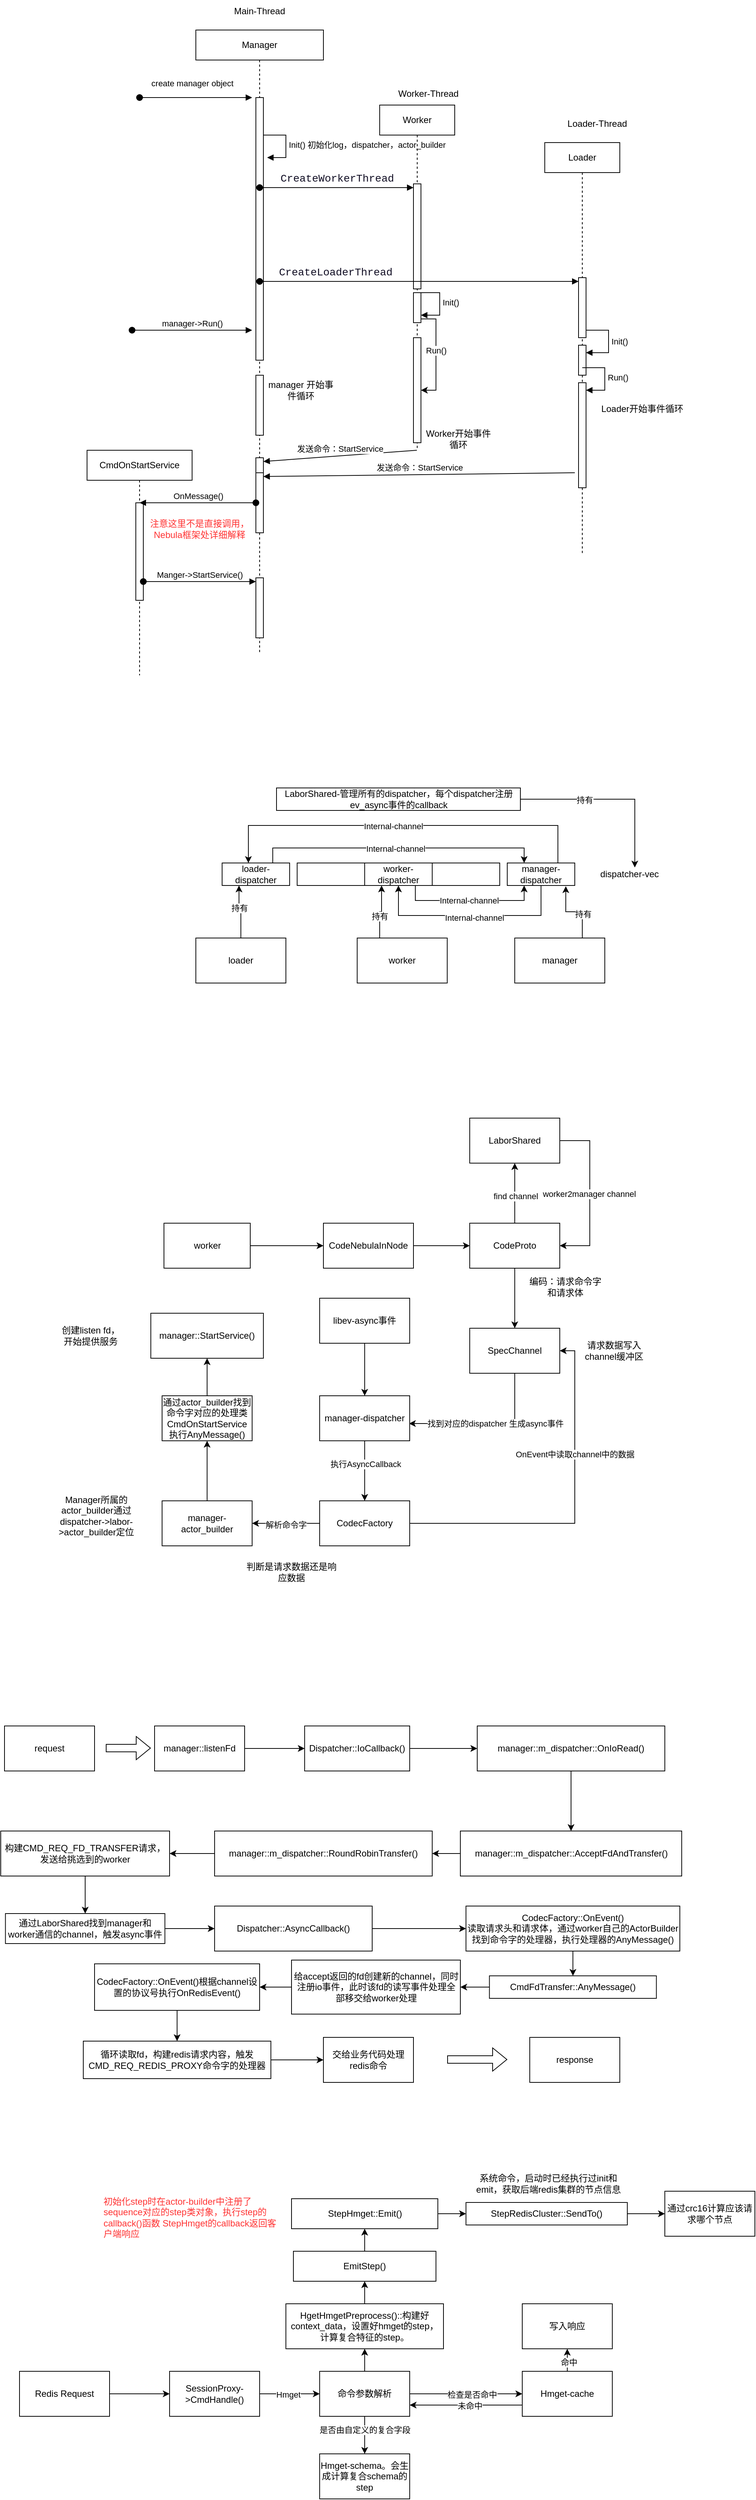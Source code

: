 <mxfile version="22.1.2" type="github">
  <diagram name="第 1 页" id="exQQPddznj57JsKQ9eLf">
    <mxGraphModel dx="2261" dy="841" grid="1" gridSize="10" guides="1" tooltips="1" connect="1" arrows="1" fold="1" page="1" pageScale="1" pageWidth="827" pageHeight="1169" math="0" shadow="0">
      <root>
        <mxCell id="0" />
        <mxCell id="1" parent="0" />
        <mxCell id="TXQwF1Fj1RK-C48ThL0Z-1" value="Manager" style="shape=umlLifeline;perimeter=lifelinePerimeter;whiteSpace=wrap;html=1;container=1;dropTarget=0;collapsible=0;recursiveResize=0;outlineConnect=0;portConstraint=eastwest;newEdgeStyle={&quot;curved&quot;:0,&quot;rounded&quot;:0};" vertex="1" parent="1">
          <mxGeometry x="5" y="300" width="170" height="830" as="geometry" />
        </mxCell>
        <mxCell id="TXQwF1Fj1RK-C48ThL0Z-2" value="" style="html=1;points=[[0,0,0,0,5],[0,1,0,0,-5],[1,0,0,0,5],[1,1,0,0,-5]];perimeter=orthogonalPerimeter;outlineConnect=0;targetShapes=umlLifeline;portConstraint=eastwest;newEdgeStyle={&quot;curved&quot;:0,&quot;rounded&quot;:0};" vertex="1" parent="TXQwF1Fj1RK-C48ThL0Z-1">
          <mxGeometry x="80" y="90" width="10" height="350" as="geometry" />
        </mxCell>
        <mxCell id="TXQwF1Fj1RK-C48ThL0Z-30" value="" style="html=1;points=[[0,0,0,0,5],[0,1,0,0,-5],[1,0,0,0,5],[1,1,0,0,-5]];perimeter=orthogonalPerimeter;outlineConnect=0;targetShapes=umlLifeline;portConstraint=eastwest;newEdgeStyle={&quot;curved&quot;:0,&quot;rounded&quot;:0};" vertex="1" parent="TXQwF1Fj1RK-C48ThL0Z-1">
          <mxGeometry x="80" y="460" width="10" height="80" as="geometry" />
        </mxCell>
        <mxCell id="TXQwF1Fj1RK-C48ThL0Z-32" value="manager 开始事件循环" style="text;html=1;strokeColor=none;fillColor=none;align=center;verticalAlign=middle;whiteSpace=wrap;rounded=0;" vertex="1" parent="TXQwF1Fj1RK-C48ThL0Z-1">
          <mxGeometry x="90" y="460" width="100" height="40" as="geometry" />
        </mxCell>
        <mxCell id="TXQwF1Fj1RK-C48ThL0Z-35" value="Init() 初始化log，dispatcher，actor_builder" style="html=1;align=left;spacingLeft=2;endArrow=block;rounded=0;edgeStyle=orthogonalEdgeStyle;curved=0;rounded=0;" edge="1" parent="TXQwF1Fj1RK-C48ThL0Z-1">
          <mxGeometry x="0.012" relative="1" as="geometry">
            <mxPoint x="90" y="140" as="sourcePoint" />
            <Array as="points">
              <mxPoint x="120" y="140" />
              <mxPoint x="120" y="170" />
            </Array>
            <mxPoint x="95" y="170" as="targetPoint" />
            <mxPoint as="offset" />
          </mxGeometry>
        </mxCell>
        <mxCell id="TXQwF1Fj1RK-C48ThL0Z-44" value="" style="html=1;points=[[0,0,0,0,5],[0,1,0,0,-5],[1,0,0,0,5],[1,1,0,0,-5]];perimeter=orthogonalPerimeter;outlineConnect=0;targetShapes=umlLifeline;portConstraint=eastwest;newEdgeStyle={&quot;curved&quot;:0,&quot;rounded&quot;:0};" vertex="1" parent="TXQwF1Fj1RK-C48ThL0Z-1">
          <mxGeometry x="80" y="570" width="10" height="80" as="geometry" />
        </mxCell>
        <mxCell id="TXQwF1Fj1RK-C48ThL0Z-3" value="Worker" style="shape=umlLifeline;perimeter=lifelinePerimeter;whiteSpace=wrap;html=1;container=1;dropTarget=0;collapsible=0;recursiveResize=0;outlineConnect=0;portConstraint=eastwest;newEdgeStyle={&quot;curved&quot;:0,&quot;rounded&quot;:0};" vertex="1" parent="1">
          <mxGeometry x="250" y="400" width="100" height="460" as="geometry" />
        </mxCell>
        <mxCell id="TXQwF1Fj1RK-C48ThL0Z-6" value="" style="html=1;points=[[0,0,0,0,5],[0,1,0,0,-5],[1,0,0,0,5],[1,1,0,0,-5]];perimeter=orthogonalPerimeter;outlineConnect=0;targetShapes=umlLifeline;portConstraint=eastwest;newEdgeStyle={&quot;curved&quot;:0,&quot;rounded&quot;:0};" vertex="1" parent="TXQwF1Fj1RK-C48ThL0Z-3">
          <mxGeometry x="45" y="105" width="10" height="140" as="geometry" />
        </mxCell>
        <mxCell id="TXQwF1Fj1RK-C48ThL0Z-11" value="" style="html=1;points=[[0,0,0,0,5],[0,1,0,0,-5],[1,0,0,0,5],[1,1,0,0,-5]];perimeter=orthogonalPerimeter;outlineConnect=0;targetShapes=umlLifeline;portConstraint=eastwest;newEdgeStyle={&quot;curved&quot;:0,&quot;rounded&quot;:0};" vertex="1" parent="TXQwF1Fj1RK-C48ThL0Z-3">
          <mxGeometry x="45" y="250" width="10" height="40" as="geometry" />
        </mxCell>
        <mxCell id="TXQwF1Fj1RK-C48ThL0Z-22" style="edgeStyle=orthogonalEdgeStyle;rounded=0;orthogonalLoop=1;jettySize=auto;html=1;curved=0;exitX=1;exitY=1;exitDx=0;exitDy=-5;exitPerimeter=0;" edge="1" parent="TXQwF1Fj1RK-C48ThL0Z-3" source="TXQwF1Fj1RK-C48ThL0Z-11" target="TXQwF1Fj1RK-C48ThL0Z-13">
          <mxGeometry relative="1" as="geometry" />
        </mxCell>
        <mxCell id="TXQwF1Fj1RK-C48ThL0Z-23" value="Run()" style="edgeLabel;html=1;align=center;verticalAlign=middle;resizable=0;points=[];" vertex="1" connectable="0" parent="TXQwF1Fj1RK-C48ThL0Z-22">
          <mxGeometry x="-0.086" relative="1" as="geometry">
            <mxPoint as="offset" />
          </mxGeometry>
        </mxCell>
        <mxCell id="TXQwF1Fj1RK-C48ThL0Z-13" value="" style="html=1;points=[[0,0,0,0,5],[0,1,0,0,-5],[1,0,0,0,5],[1,1,0,0,-5]];perimeter=orthogonalPerimeter;outlineConnect=0;targetShapes=umlLifeline;portConstraint=eastwest;newEdgeStyle={&quot;curved&quot;:0,&quot;rounded&quot;:0};" vertex="1" parent="TXQwF1Fj1RK-C48ThL0Z-3">
          <mxGeometry x="45" y="310" width="10" height="140" as="geometry" />
        </mxCell>
        <mxCell id="TXQwF1Fj1RK-C48ThL0Z-4" value="Loader" style="shape=umlLifeline;perimeter=lifelinePerimeter;whiteSpace=wrap;html=1;container=1;dropTarget=0;collapsible=0;recursiveResize=0;outlineConnect=0;portConstraint=eastwest;newEdgeStyle={&quot;curved&quot;:0,&quot;rounded&quot;:0};" vertex="1" parent="1">
          <mxGeometry x="470" y="450" width="100" height="550" as="geometry" />
        </mxCell>
        <mxCell id="TXQwF1Fj1RK-C48ThL0Z-8" value="" style="html=1;points=[[0,0,0,0,5],[0,1,0,0,-5],[1,0,0,0,5],[1,1,0,0,-5]];perimeter=orthogonalPerimeter;outlineConnect=0;targetShapes=umlLifeline;portConstraint=eastwest;newEdgeStyle={&quot;curved&quot;:0,&quot;rounded&quot;:0};" vertex="1" parent="TXQwF1Fj1RK-C48ThL0Z-4">
          <mxGeometry x="45" y="180" width="10" height="80" as="geometry" />
        </mxCell>
        <mxCell id="TXQwF1Fj1RK-C48ThL0Z-15" value="" style="html=1;points=[[0,0,0,0,5],[0,1,0,0,-5],[1,0,0,0,5],[1,1,0,0,-5]];perimeter=orthogonalPerimeter;outlineConnect=0;targetShapes=umlLifeline;portConstraint=eastwest;newEdgeStyle={&quot;curved&quot;:0,&quot;rounded&quot;:0};" vertex="1" parent="TXQwF1Fj1RK-C48ThL0Z-4">
          <mxGeometry x="45" y="270" width="10" height="40" as="geometry" />
        </mxCell>
        <mxCell id="TXQwF1Fj1RK-C48ThL0Z-16" value="Init()" style="html=1;align=left;spacingLeft=2;endArrow=block;rounded=0;edgeStyle=orthogonalEdgeStyle;curved=0;rounded=0;" edge="1" target="TXQwF1Fj1RK-C48ThL0Z-15" parent="TXQwF1Fj1RK-C48ThL0Z-4">
          <mxGeometry relative="1" as="geometry">
            <mxPoint x="55" y="250" as="sourcePoint" />
            <Array as="points">
              <mxPoint x="85" y="280" />
            </Array>
            <mxPoint as="offset" />
          </mxGeometry>
        </mxCell>
        <mxCell id="TXQwF1Fj1RK-C48ThL0Z-17" value="" style="html=1;points=[[0,0,0,0,5],[0,1,0,0,-5],[1,0,0,0,5],[1,1,0,0,-5]];perimeter=orthogonalPerimeter;outlineConnect=0;targetShapes=umlLifeline;portConstraint=eastwest;newEdgeStyle={&quot;curved&quot;:0,&quot;rounded&quot;:0};" vertex="1" parent="TXQwF1Fj1RK-C48ThL0Z-4">
          <mxGeometry x="45" y="320" width="10" height="140" as="geometry" />
        </mxCell>
        <mxCell id="TXQwF1Fj1RK-C48ThL0Z-7" value="&lt;div style=&quot;font-family: Consolas, &amp;quot;Courier New&amp;quot;, monospace; font-size: 14px; line-height: 19px;&quot;&gt;&lt;font color=&quot;#100d23&quot; style=&quot;background-color: rgb(255, 255, 255);&quot;&gt;CreateWorkerThread&lt;/font&gt;&lt;/div&gt;" style="html=1;verticalAlign=bottom;startArrow=oval;endArrow=block;startSize=8;curved=0;rounded=0;entryX=0;entryY=0;entryDx=0;entryDy=5;" edge="1" target="TXQwF1Fj1RK-C48ThL0Z-6" parent="1" source="TXQwF1Fj1RK-C48ThL0Z-1">
          <mxGeometry x="0.002" relative="1" as="geometry">
            <mxPoint x="225" y="325" as="sourcePoint" />
            <mxPoint as="offset" />
          </mxGeometry>
        </mxCell>
        <mxCell id="TXQwF1Fj1RK-C48ThL0Z-9" value="&lt;div style=&quot;font-family: Consolas, &amp;quot;Courier New&amp;quot;, monospace; font-size: 14px; line-height: 19px;&quot;&gt;&lt;font color=&quot;#100d23&quot; style=&quot;background-color: rgb(255, 255, 255);&quot;&gt;CreateLoaderThread&lt;/font&gt;&lt;/div&gt;" style="html=1;verticalAlign=bottom;startArrow=oval;endArrow=block;startSize=8;curved=0;rounded=0;entryX=0;entryY=0;entryDx=0;entryDy=5;" edge="1" target="TXQwF1Fj1RK-C48ThL0Z-8" parent="1" source="TXQwF1Fj1RK-C48ThL0Z-1">
          <mxGeometry x="-0.525" relative="1" as="geometry">
            <mxPoint x="445" y="415" as="sourcePoint" />
            <mxPoint as="offset" />
          </mxGeometry>
        </mxCell>
        <mxCell id="TXQwF1Fj1RK-C48ThL0Z-19" value="Main-Thread" style="text;html=1;strokeColor=none;fillColor=none;align=center;verticalAlign=middle;whiteSpace=wrap;rounded=0;" vertex="1" parent="1">
          <mxGeometry x="40" y="260" width="100" height="30" as="geometry" />
        </mxCell>
        <mxCell id="TXQwF1Fj1RK-C48ThL0Z-20" value="Worker-Thread" style="text;html=1;strokeColor=none;fillColor=none;align=center;verticalAlign=middle;whiteSpace=wrap;rounded=0;" vertex="1" parent="1">
          <mxGeometry x="260" y="370" width="110" height="30" as="geometry" />
        </mxCell>
        <mxCell id="TXQwF1Fj1RK-C48ThL0Z-21" value="Loader-Thread" style="text;html=1;strokeColor=none;fillColor=none;align=center;verticalAlign=middle;whiteSpace=wrap;rounded=0;" vertex="1" parent="1">
          <mxGeometry x="490" y="410" width="100" height="30" as="geometry" />
        </mxCell>
        <mxCell id="TXQwF1Fj1RK-C48ThL0Z-28" value="create manager object" style="html=1;verticalAlign=bottom;startArrow=oval;startFill=1;endArrow=block;startSize=8;curved=0;rounded=0;" edge="1" parent="1">
          <mxGeometry x="-0.067" y="10" width="60" relative="1" as="geometry">
            <mxPoint x="-70" y="390" as="sourcePoint" />
            <mxPoint x="80" y="390" as="targetPoint" />
            <mxPoint as="offset" />
          </mxGeometry>
        </mxCell>
        <mxCell id="TXQwF1Fj1RK-C48ThL0Z-31" value="manager-&amp;gt;Run()" style="html=1;verticalAlign=bottom;startArrow=oval;startFill=1;endArrow=block;startSize=8;curved=0;rounded=0;" edge="1" parent="1">
          <mxGeometry width="60" relative="1" as="geometry">
            <mxPoint x="-80" y="700" as="sourcePoint" />
            <mxPoint x="80" y="700" as="targetPoint" />
          </mxGeometry>
        </mxCell>
        <mxCell id="TXQwF1Fj1RK-C48ThL0Z-37" value="Init()" style="html=1;align=left;spacingLeft=2;endArrow=block;rounded=0;edgeStyle=orthogonalEdgeStyle;curved=0;rounded=0;" edge="1" parent="1">
          <mxGeometry relative="1" as="geometry">
            <mxPoint x="300" y="650" as="sourcePoint" />
            <Array as="points">
              <mxPoint x="330" y="680" />
            </Array>
            <mxPoint x="305" y="680" as="targetPoint" />
          </mxGeometry>
        </mxCell>
        <mxCell id="TXQwF1Fj1RK-C48ThL0Z-41" value="Run()" style="html=1;align=left;spacingLeft=2;endArrow=block;rounded=0;edgeStyle=orthogonalEdgeStyle;curved=0;rounded=0;" edge="1" parent="1">
          <mxGeometry relative="1" as="geometry">
            <mxPoint x="520" y="750" as="sourcePoint" />
            <Array as="points">
              <mxPoint x="550" y="780" />
            </Array>
            <mxPoint x="525" y="780" as="targetPoint" />
          </mxGeometry>
        </mxCell>
        <mxCell id="TXQwF1Fj1RK-C48ThL0Z-42" value="Worker开始事件循环" style="text;html=1;strokeColor=none;fillColor=none;align=center;verticalAlign=middle;whiteSpace=wrap;rounded=0;" vertex="1" parent="1">
          <mxGeometry x="310" y="830" width="90" height="30" as="geometry" />
        </mxCell>
        <mxCell id="TXQwF1Fj1RK-C48ThL0Z-43" value="Loader开始事件循环" style="text;html=1;strokeColor=none;fillColor=none;align=center;verticalAlign=middle;whiteSpace=wrap;rounded=0;" vertex="1" parent="1">
          <mxGeometry x="540" y="790" width="120" height="30" as="geometry" />
        </mxCell>
        <mxCell id="TXQwF1Fj1RK-C48ThL0Z-45" value="发送命令：StartService" style="html=1;verticalAlign=bottom;endArrow=block;curved=0;rounded=0;entryX=1;entryY=0;entryDx=0;entryDy=5;" edge="1" target="TXQwF1Fj1RK-C48ThL0Z-44" parent="1" source="TXQwF1Fj1RK-C48ThL0Z-3">
          <mxGeometry relative="1" as="geometry">
            <mxPoint x="165" y="805" as="sourcePoint" />
          </mxGeometry>
        </mxCell>
        <mxCell id="TXQwF1Fj1RK-C48ThL0Z-47" value="" style="html=1;points=[[0,0,0,0,5],[0,1,0,0,-5],[1,0,0,0,5],[1,1,0,0,-5]];perimeter=orthogonalPerimeter;outlineConnect=0;targetShapes=umlLifeline;portConstraint=eastwest;newEdgeStyle={&quot;curved&quot;:0,&quot;rounded&quot;:0};" vertex="1" parent="1">
          <mxGeometry x="85" y="890" width="10" height="80" as="geometry" />
        </mxCell>
        <mxCell id="TXQwF1Fj1RK-C48ThL0Z-48" value="发送命令：StartService" style="html=1;verticalAlign=bottom;endArrow=block;curved=0;rounded=0;entryX=1;entryY=0;entryDx=0;entryDy=5;" edge="1" target="TXQwF1Fj1RK-C48ThL0Z-47" parent="1">
          <mxGeometry relative="1" as="geometry">
            <mxPoint x="510" y="890" as="sourcePoint" />
          </mxGeometry>
        </mxCell>
        <mxCell id="TXQwF1Fj1RK-C48ThL0Z-51" value="CmdOnStartService" style="shape=umlLifeline;perimeter=lifelinePerimeter;whiteSpace=wrap;html=1;container=1;dropTarget=0;collapsible=0;recursiveResize=0;outlineConnect=0;portConstraint=eastwest;newEdgeStyle={&quot;curved&quot;:0,&quot;rounded&quot;:0};" vertex="1" parent="1">
          <mxGeometry x="-140" y="860" width="140" height="300" as="geometry" />
        </mxCell>
        <mxCell id="TXQwF1Fj1RK-C48ThL0Z-53" value="" style="html=1;points=[[0,0,0,0,5],[0,1,0,0,-5],[1,0,0,0,5],[1,1,0,0,-5]];perimeter=orthogonalPerimeter;outlineConnect=0;targetShapes=umlLifeline;portConstraint=eastwest;newEdgeStyle={&quot;curved&quot;:0,&quot;rounded&quot;:0};" vertex="1" parent="TXQwF1Fj1RK-C48ThL0Z-51">
          <mxGeometry x="65" y="70" width="10" height="130" as="geometry" />
        </mxCell>
        <mxCell id="TXQwF1Fj1RK-C48ThL0Z-52" value="OnMessage()" style="html=1;verticalAlign=bottom;startArrow=oval;startFill=1;endArrow=block;startSize=8;curved=0;rounded=0;" edge="1" parent="1" source="TXQwF1Fj1RK-C48ThL0Z-47" target="TXQwF1Fj1RK-C48ThL0Z-51">
          <mxGeometry width="60" relative="1" as="geometry">
            <mxPoint x="-10" y="990" as="sourcePoint" />
            <mxPoint x="30" y="1060" as="targetPoint" />
          </mxGeometry>
        </mxCell>
        <mxCell id="TXQwF1Fj1RK-C48ThL0Z-54" value="&lt;font color=&quot;#ff3333&quot;&gt;注意这里不是直接调用，Nebula框架处详细解释&lt;/font&gt;" style="text;html=1;strokeColor=none;fillColor=none;align=center;verticalAlign=middle;whiteSpace=wrap;rounded=0;" vertex="1" parent="1">
          <mxGeometry x="-65" y="940" width="150" height="50" as="geometry" />
        </mxCell>
        <mxCell id="TXQwF1Fj1RK-C48ThL0Z-55" value="" style="html=1;points=[[0,0,0,0,5],[0,1,0,0,-5],[1,0,0,0,5],[1,1,0,0,-5]];perimeter=orthogonalPerimeter;outlineConnect=0;targetShapes=umlLifeline;portConstraint=eastwest;newEdgeStyle={&quot;curved&quot;:0,&quot;rounded&quot;:0};" vertex="1" parent="1">
          <mxGeometry x="85" y="1030" width="10" height="80" as="geometry" />
        </mxCell>
        <mxCell id="TXQwF1Fj1RK-C48ThL0Z-56" value="Manger-&amp;gt;StartService()" style="html=1;verticalAlign=bottom;startArrow=oval;endArrow=block;startSize=8;curved=0;rounded=0;entryX=0;entryY=0;entryDx=0;entryDy=5;" edge="1" target="TXQwF1Fj1RK-C48ThL0Z-55" parent="1">
          <mxGeometry relative="1" as="geometry">
            <mxPoint x="-65" y="1035" as="sourcePoint" />
            <mxPoint as="offset" />
          </mxGeometry>
        </mxCell>
        <mxCell id="TXQwF1Fj1RK-C48ThL0Z-57" value="LaborShared-管理所有的dispatcher，每个dispatcher注册ev_async事件的callback" style="rounded=0;whiteSpace=wrap;html=1;" vertex="1" parent="1">
          <mxGeometry x="112.5" y="1310" width="325" height="30" as="geometry" />
        </mxCell>
        <mxCell id="TXQwF1Fj1RK-C48ThL0Z-58" value="" style="rounded=0;whiteSpace=wrap;html=1;" vertex="1" parent="1">
          <mxGeometry x="140" y="1410" width="270" height="30" as="geometry" />
        </mxCell>
        <mxCell id="TXQwF1Fj1RK-C48ThL0Z-72" style="edgeStyle=orthogonalEdgeStyle;rounded=0;orthogonalLoop=1;jettySize=auto;html=1;exitX=0.75;exitY=0;exitDx=0;exitDy=0;entryX=0.25;entryY=0;entryDx=0;entryDy=0;" edge="1" parent="1" source="TXQwF1Fj1RK-C48ThL0Z-59" target="TXQwF1Fj1RK-C48ThL0Z-61">
          <mxGeometry relative="1" as="geometry" />
        </mxCell>
        <mxCell id="TXQwF1Fj1RK-C48ThL0Z-74" value="Internal-channel" style="edgeLabel;html=1;align=center;verticalAlign=middle;resizable=0;points=[];" vertex="1" connectable="0" parent="TXQwF1Fj1RK-C48ThL0Z-72">
          <mxGeometry x="-0.027" y="-1" relative="1" as="geometry">
            <mxPoint x="1" as="offset" />
          </mxGeometry>
        </mxCell>
        <mxCell id="TXQwF1Fj1RK-C48ThL0Z-59" value="loader-dispatcher" style="rounded=0;whiteSpace=wrap;html=1;" vertex="1" parent="1">
          <mxGeometry x="40" y="1410" width="90" height="30" as="geometry" />
        </mxCell>
        <mxCell id="TXQwF1Fj1RK-C48ThL0Z-66" style="edgeStyle=orthogonalEdgeStyle;rounded=0;orthogonalLoop=1;jettySize=auto;html=1;exitX=0.75;exitY=1;exitDx=0;exitDy=0;entryX=0.25;entryY=1;entryDx=0;entryDy=0;" edge="1" parent="1" source="TXQwF1Fj1RK-C48ThL0Z-60" target="TXQwF1Fj1RK-C48ThL0Z-61">
          <mxGeometry relative="1" as="geometry" />
        </mxCell>
        <mxCell id="TXQwF1Fj1RK-C48ThL0Z-67" value="Internal-channel" style="edgeLabel;html=1;align=center;verticalAlign=middle;resizable=0;points=[];" vertex="1" connectable="0" parent="TXQwF1Fj1RK-C48ThL0Z-66">
          <mxGeometry x="-0.011" relative="1" as="geometry">
            <mxPoint as="offset" />
          </mxGeometry>
        </mxCell>
        <mxCell id="TXQwF1Fj1RK-C48ThL0Z-60" value="worker-dispatcher" style="rounded=0;whiteSpace=wrap;html=1;" vertex="1" parent="1">
          <mxGeometry x="230" y="1410" width="90" height="30" as="geometry" />
        </mxCell>
        <mxCell id="TXQwF1Fj1RK-C48ThL0Z-68" style="edgeStyle=orthogonalEdgeStyle;rounded=0;orthogonalLoop=1;jettySize=auto;html=1;exitX=0.5;exitY=1;exitDx=0;exitDy=0;entryX=0.5;entryY=1;entryDx=0;entryDy=0;" edge="1" parent="1" source="TXQwF1Fj1RK-C48ThL0Z-61" target="TXQwF1Fj1RK-C48ThL0Z-60">
          <mxGeometry relative="1" as="geometry">
            <Array as="points">
              <mxPoint x="465" y="1480" />
              <mxPoint x="275" y="1480" />
            </Array>
          </mxGeometry>
        </mxCell>
        <mxCell id="TXQwF1Fj1RK-C48ThL0Z-69" value="Internal-channel" style="edgeLabel;html=1;align=center;verticalAlign=middle;resizable=0;points=[];" vertex="1" connectable="0" parent="TXQwF1Fj1RK-C48ThL0Z-68">
          <mxGeometry x="-0.044" y="3" relative="1" as="geometry">
            <mxPoint as="offset" />
          </mxGeometry>
        </mxCell>
        <mxCell id="TXQwF1Fj1RK-C48ThL0Z-61" value="manager-dispatcher" style="rounded=0;whiteSpace=wrap;html=1;" vertex="1" parent="1">
          <mxGeometry x="420" y="1410" width="90" height="30" as="geometry" />
        </mxCell>
        <mxCell id="TXQwF1Fj1RK-C48ThL0Z-62" value="dispatcher-vec" style="text;html=1;strokeColor=none;fillColor=none;align=center;verticalAlign=middle;whiteSpace=wrap;rounded=0;" vertex="1" parent="1">
          <mxGeometry x="530" y="1415" width="106" height="20" as="geometry" />
        </mxCell>
        <mxCell id="TXQwF1Fj1RK-C48ThL0Z-73" style="edgeStyle=orthogonalEdgeStyle;rounded=0;orthogonalLoop=1;jettySize=auto;html=1;exitX=0.75;exitY=0;exitDx=0;exitDy=0;entryX=0.389;entryY=0;entryDx=0;entryDy=0;entryPerimeter=0;" edge="1" parent="1" source="TXQwF1Fj1RK-C48ThL0Z-61" target="TXQwF1Fj1RK-C48ThL0Z-59">
          <mxGeometry relative="1" as="geometry">
            <Array as="points">
              <mxPoint x="488" y="1360" />
              <mxPoint x="75" y="1360" />
            </Array>
          </mxGeometry>
        </mxCell>
        <mxCell id="TXQwF1Fj1RK-C48ThL0Z-75" value="Internal-channel" style="edgeLabel;html=1;align=center;verticalAlign=middle;resizable=0;points=[];" vertex="1" connectable="0" parent="TXQwF1Fj1RK-C48ThL0Z-73">
          <mxGeometry x="0.052" y="1" relative="1" as="geometry">
            <mxPoint as="offset" />
          </mxGeometry>
        </mxCell>
        <mxCell id="TXQwF1Fj1RK-C48ThL0Z-76" value="manager" style="rounded=0;whiteSpace=wrap;html=1;" vertex="1" parent="1">
          <mxGeometry x="430" y="1510" width="120" height="60" as="geometry" />
        </mxCell>
        <mxCell id="TXQwF1Fj1RK-C48ThL0Z-79" style="edgeStyle=orthogonalEdgeStyle;rounded=0;orthogonalLoop=1;jettySize=auto;html=1;exitX=0.5;exitY=0;exitDx=0;exitDy=0;entryX=0.25;entryY=1;entryDx=0;entryDy=0;" edge="1" parent="1" source="TXQwF1Fj1RK-C48ThL0Z-77" target="TXQwF1Fj1RK-C48ThL0Z-59">
          <mxGeometry relative="1" as="geometry" />
        </mxCell>
        <mxCell id="TXQwF1Fj1RK-C48ThL0Z-80" value="持有" style="edgeLabel;html=1;align=center;verticalAlign=middle;resizable=0;points=[];" vertex="1" connectable="0" parent="TXQwF1Fj1RK-C48ThL0Z-79">
          <mxGeometry x="0.172" y="1" relative="1" as="geometry">
            <mxPoint x="1" as="offset" />
          </mxGeometry>
        </mxCell>
        <mxCell id="TXQwF1Fj1RK-C48ThL0Z-77" value="loader" style="rounded=0;whiteSpace=wrap;html=1;" vertex="1" parent="1">
          <mxGeometry x="5" y="1510" width="120" height="60" as="geometry" />
        </mxCell>
        <mxCell id="TXQwF1Fj1RK-C48ThL0Z-81" style="edgeStyle=orthogonalEdgeStyle;rounded=0;orthogonalLoop=1;jettySize=auto;html=1;exitX=0.25;exitY=0;exitDx=0;exitDy=0;entryX=0.25;entryY=1;entryDx=0;entryDy=0;" edge="1" parent="1" source="TXQwF1Fj1RK-C48ThL0Z-78" target="TXQwF1Fj1RK-C48ThL0Z-60">
          <mxGeometry relative="1" as="geometry" />
        </mxCell>
        <mxCell id="TXQwF1Fj1RK-C48ThL0Z-82" value="持有" style="edgeLabel;html=1;align=center;verticalAlign=middle;resizable=0;points=[];" vertex="1" connectable="0" parent="TXQwF1Fj1RK-C48ThL0Z-81">
          <mxGeometry x="-0.2" relative="1" as="geometry">
            <mxPoint as="offset" />
          </mxGeometry>
        </mxCell>
        <mxCell id="TXQwF1Fj1RK-C48ThL0Z-78" value="worker" style="rounded=0;whiteSpace=wrap;html=1;" vertex="1" parent="1">
          <mxGeometry x="220" y="1510" width="120" height="60" as="geometry" />
        </mxCell>
        <mxCell id="TXQwF1Fj1RK-C48ThL0Z-83" style="edgeStyle=orthogonalEdgeStyle;rounded=0;orthogonalLoop=1;jettySize=auto;html=1;exitX=0.75;exitY=0;exitDx=0;exitDy=0;entryX=0.867;entryY=1.033;entryDx=0;entryDy=0;entryPerimeter=0;" edge="1" parent="1" source="TXQwF1Fj1RK-C48ThL0Z-76" target="TXQwF1Fj1RK-C48ThL0Z-61">
          <mxGeometry relative="1" as="geometry" />
        </mxCell>
        <mxCell id="TXQwF1Fj1RK-C48ThL0Z-84" value="持有" style="edgeLabel;html=1;align=center;verticalAlign=middle;resizable=0;points=[];" vertex="1" connectable="0" parent="TXQwF1Fj1RK-C48ThL0Z-83">
          <mxGeometry x="-0.297" y="-1" relative="1" as="geometry">
            <mxPoint as="offset" />
          </mxGeometry>
        </mxCell>
        <mxCell id="TXQwF1Fj1RK-C48ThL0Z-85" style="edgeStyle=orthogonalEdgeStyle;rounded=0;orthogonalLoop=1;jettySize=auto;html=1;exitX=1;exitY=0.5;exitDx=0;exitDy=0;entryX=0.566;entryY=0.05;entryDx=0;entryDy=0;entryPerimeter=0;" edge="1" parent="1" source="TXQwF1Fj1RK-C48ThL0Z-57" target="TXQwF1Fj1RK-C48ThL0Z-62">
          <mxGeometry relative="1" as="geometry" />
        </mxCell>
        <mxCell id="TXQwF1Fj1RK-C48ThL0Z-86" value="持有" style="edgeLabel;html=1;align=center;verticalAlign=middle;resizable=0;points=[];" vertex="1" connectable="0" parent="TXQwF1Fj1RK-C48ThL0Z-85">
          <mxGeometry x="-0.298" y="-1" relative="1" as="geometry">
            <mxPoint as="offset" />
          </mxGeometry>
        </mxCell>
        <mxCell id="TXQwF1Fj1RK-C48ThL0Z-91" style="edgeStyle=orthogonalEdgeStyle;rounded=0;orthogonalLoop=1;jettySize=auto;html=1;exitX=1;exitY=0.5;exitDx=0;exitDy=0;entryX=0;entryY=0.5;entryDx=0;entryDy=0;" edge="1" parent="1" source="TXQwF1Fj1RK-C48ThL0Z-87" target="TXQwF1Fj1RK-C48ThL0Z-90">
          <mxGeometry relative="1" as="geometry" />
        </mxCell>
        <mxCell id="TXQwF1Fj1RK-C48ThL0Z-87" value="worker" style="rounded=0;whiteSpace=wrap;html=1;" vertex="1" parent="1">
          <mxGeometry x="-37.5" y="1890" width="115" height="60" as="geometry" />
        </mxCell>
        <mxCell id="TXQwF1Fj1RK-C48ThL0Z-94" style="edgeStyle=orthogonalEdgeStyle;rounded=0;orthogonalLoop=1;jettySize=auto;html=1;exitX=1;exitY=0.5;exitDx=0;exitDy=0;entryX=0;entryY=0.5;entryDx=0;entryDy=0;" edge="1" parent="1" source="TXQwF1Fj1RK-C48ThL0Z-90" target="TXQwF1Fj1RK-C48ThL0Z-93">
          <mxGeometry relative="1" as="geometry" />
        </mxCell>
        <mxCell id="TXQwF1Fj1RK-C48ThL0Z-90" value="CodeNebulaInNode" style="rounded=0;whiteSpace=wrap;html=1;" vertex="1" parent="1">
          <mxGeometry x="175" y="1890" width="120" height="60" as="geometry" />
        </mxCell>
        <mxCell id="TXQwF1Fj1RK-C48ThL0Z-96" value="" style="edgeStyle=orthogonalEdgeStyle;rounded=0;orthogonalLoop=1;jettySize=auto;html=1;" edge="1" parent="1" source="TXQwF1Fj1RK-C48ThL0Z-93" target="TXQwF1Fj1RK-C48ThL0Z-95">
          <mxGeometry relative="1" as="geometry" />
        </mxCell>
        <mxCell id="TXQwF1Fj1RK-C48ThL0Z-99" value="find channel" style="edgeLabel;html=1;align=center;verticalAlign=middle;resizable=0;points=[];" vertex="1" connectable="0" parent="TXQwF1Fj1RK-C48ThL0Z-96">
          <mxGeometry x="-0.1" y="-1" relative="1" as="geometry">
            <mxPoint as="offset" />
          </mxGeometry>
        </mxCell>
        <mxCell id="TXQwF1Fj1RK-C48ThL0Z-102" value="" style="edgeStyle=orthogonalEdgeStyle;rounded=0;orthogonalLoop=1;jettySize=auto;html=1;" edge="1" parent="1" source="TXQwF1Fj1RK-C48ThL0Z-93">
          <mxGeometry relative="1" as="geometry">
            <mxPoint x="430" y="2030" as="targetPoint" />
          </mxGeometry>
        </mxCell>
        <mxCell id="TXQwF1Fj1RK-C48ThL0Z-93" value="CodeProto" style="rounded=0;whiteSpace=wrap;html=1;" vertex="1" parent="1">
          <mxGeometry x="370" y="1890" width="120" height="60" as="geometry" />
        </mxCell>
        <mxCell id="TXQwF1Fj1RK-C48ThL0Z-97" style="edgeStyle=orthogonalEdgeStyle;rounded=0;orthogonalLoop=1;jettySize=auto;html=1;exitX=1;exitY=0.5;exitDx=0;exitDy=0;entryX=1;entryY=0.5;entryDx=0;entryDy=0;" edge="1" parent="1" source="TXQwF1Fj1RK-C48ThL0Z-95" target="TXQwF1Fj1RK-C48ThL0Z-93">
          <mxGeometry relative="1" as="geometry">
            <Array as="points">
              <mxPoint x="530" y="1780" />
              <mxPoint x="530" y="1920" />
            </Array>
          </mxGeometry>
        </mxCell>
        <mxCell id="TXQwF1Fj1RK-C48ThL0Z-98" value="worker2manager channel" style="edgeLabel;html=1;align=center;verticalAlign=middle;resizable=0;points=[];" vertex="1" connectable="0" parent="TXQwF1Fj1RK-C48ThL0Z-97">
          <mxGeometry x="0.009" y="-1" relative="1" as="geometry">
            <mxPoint as="offset" />
          </mxGeometry>
        </mxCell>
        <mxCell id="TXQwF1Fj1RK-C48ThL0Z-95" value="LaborShared" style="rounded=0;whiteSpace=wrap;html=1;" vertex="1" parent="1">
          <mxGeometry x="370" y="1750" width="120" height="60" as="geometry" />
        </mxCell>
        <mxCell id="TXQwF1Fj1RK-C48ThL0Z-107" value="" style="edgeStyle=orthogonalEdgeStyle;rounded=0;orthogonalLoop=1;jettySize=auto;html=1;entryX=0.992;entryY=0.617;entryDx=0;entryDy=0;entryPerimeter=0;exitX=0.5;exitY=1;exitDx=0;exitDy=0;" edge="1" parent="1" source="TXQwF1Fj1RK-C48ThL0Z-103" target="TXQwF1Fj1RK-C48ThL0Z-110">
          <mxGeometry relative="1" as="geometry" />
        </mxCell>
        <mxCell id="TXQwF1Fj1RK-C48ThL0Z-108" value="找到对应的dispatcher 生成async事件" style="edgeLabel;html=1;align=center;verticalAlign=middle;resizable=0;points=[];" vertex="1" connectable="0" parent="TXQwF1Fj1RK-C48ThL0Z-107">
          <mxGeometry x="-0.1" relative="1" as="geometry">
            <mxPoint as="offset" />
          </mxGeometry>
        </mxCell>
        <mxCell id="TXQwF1Fj1RK-C48ThL0Z-103" value="SpecChannel" style="rounded=0;whiteSpace=wrap;html=1;" vertex="1" parent="1">
          <mxGeometry x="370" y="2030" width="120" height="60" as="geometry" />
        </mxCell>
        <mxCell id="TXQwF1Fj1RK-C48ThL0Z-104" value="请求数据写入channel缓冲区" style="text;html=1;strokeColor=none;fillColor=none;align=center;verticalAlign=middle;whiteSpace=wrap;rounded=0;" vertex="1" parent="1">
          <mxGeometry x="510" y="2037.5" width="105" height="45" as="geometry" />
        </mxCell>
        <mxCell id="TXQwF1Fj1RK-C48ThL0Z-105" value="编码：请求命令字和请求体" style="text;html=1;strokeColor=none;fillColor=none;align=center;verticalAlign=middle;whiteSpace=wrap;rounded=0;" vertex="1" parent="1">
          <mxGeometry x="445" y="1960" width="105" height="30" as="geometry" />
        </mxCell>
        <mxCell id="TXQwF1Fj1RK-C48ThL0Z-113" style="edgeStyle=orthogonalEdgeStyle;rounded=0;orthogonalLoop=1;jettySize=auto;html=1;exitX=0.5;exitY=1;exitDx=0;exitDy=0;" edge="1" parent="1" source="TXQwF1Fj1RK-C48ThL0Z-106" target="TXQwF1Fj1RK-C48ThL0Z-110">
          <mxGeometry relative="1" as="geometry" />
        </mxCell>
        <mxCell id="TXQwF1Fj1RK-C48ThL0Z-106" value="libev-async事件" style="whiteSpace=wrap;html=1;rounded=0;" vertex="1" parent="1">
          <mxGeometry x="170" y="1990" width="120" height="60" as="geometry" />
        </mxCell>
        <mxCell id="TXQwF1Fj1RK-C48ThL0Z-116" value="" style="edgeStyle=orthogonalEdgeStyle;rounded=0;orthogonalLoop=1;jettySize=auto;html=1;" edge="1" parent="1" source="TXQwF1Fj1RK-C48ThL0Z-110" target="TXQwF1Fj1RK-C48ThL0Z-115">
          <mxGeometry relative="1" as="geometry" />
        </mxCell>
        <mxCell id="TXQwF1Fj1RK-C48ThL0Z-117" value="执行AsyncCallback" style="edgeLabel;html=1;align=center;verticalAlign=middle;resizable=0;points=[];" vertex="1" connectable="0" parent="TXQwF1Fj1RK-C48ThL0Z-116">
          <mxGeometry x="-0.225" y="1" relative="1" as="geometry">
            <mxPoint as="offset" />
          </mxGeometry>
        </mxCell>
        <mxCell id="TXQwF1Fj1RK-C48ThL0Z-110" value="manager-dispatcher" style="rounded=0;whiteSpace=wrap;html=1;" vertex="1" parent="1">
          <mxGeometry x="170" y="2120" width="120" height="60" as="geometry" />
        </mxCell>
        <mxCell id="TXQwF1Fj1RK-C48ThL0Z-121" style="edgeStyle=orthogonalEdgeStyle;rounded=0;orthogonalLoop=1;jettySize=auto;html=1;exitX=1;exitY=0.5;exitDx=0;exitDy=0;entryX=1;entryY=0.5;entryDx=0;entryDy=0;" edge="1" parent="1" source="TXQwF1Fj1RK-C48ThL0Z-115" target="TXQwF1Fj1RK-C48ThL0Z-103">
          <mxGeometry relative="1" as="geometry" />
        </mxCell>
        <mxCell id="TXQwF1Fj1RK-C48ThL0Z-122" value="OnEvent中读取channel中的数据" style="edgeLabel;html=1;align=center;verticalAlign=middle;resizable=0;points=[];" vertex="1" connectable="0" parent="TXQwF1Fj1RK-C48ThL0Z-121">
          <mxGeometry x="0.328" relative="1" as="geometry">
            <mxPoint as="offset" />
          </mxGeometry>
        </mxCell>
        <mxCell id="TXQwF1Fj1RK-C48ThL0Z-124" value="" style="edgeStyle=orthogonalEdgeStyle;rounded=0;orthogonalLoop=1;jettySize=auto;html=1;" edge="1" parent="1" source="TXQwF1Fj1RK-C48ThL0Z-115" target="TXQwF1Fj1RK-C48ThL0Z-123">
          <mxGeometry relative="1" as="geometry" />
        </mxCell>
        <mxCell id="TXQwF1Fj1RK-C48ThL0Z-125" value="解析命令字" style="edgeLabel;html=1;align=center;verticalAlign=middle;resizable=0;points=[];" vertex="1" connectable="0" parent="TXQwF1Fj1RK-C48ThL0Z-124">
          <mxGeometry y="2" relative="1" as="geometry">
            <mxPoint as="offset" />
          </mxGeometry>
        </mxCell>
        <mxCell id="TXQwF1Fj1RK-C48ThL0Z-115" value="CodecFactory" style="whiteSpace=wrap;html=1;rounded=0;" vertex="1" parent="1">
          <mxGeometry x="170" y="2260" width="120" height="60" as="geometry" />
        </mxCell>
        <mxCell id="TXQwF1Fj1RK-C48ThL0Z-130" value="" style="edgeStyle=orthogonalEdgeStyle;rounded=0;orthogonalLoop=1;jettySize=auto;html=1;" edge="1" parent="1" source="TXQwF1Fj1RK-C48ThL0Z-123" target="TXQwF1Fj1RK-C48ThL0Z-129">
          <mxGeometry relative="1" as="geometry" />
        </mxCell>
        <mxCell id="TXQwF1Fj1RK-C48ThL0Z-123" value="manager-actor_builder" style="whiteSpace=wrap;html=1;rounded=0;" vertex="1" parent="1">
          <mxGeometry x="-40" y="2260" width="120" height="60" as="geometry" />
        </mxCell>
        <mxCell id="TXQwF1Fj1RK-C48ThL0Z-127" value="判断是请求数据还是响应数据" style="text;html=1;strokeColor=none;fillColor=none;align=center;verticalAlign=middle;whiteSpace=wrap;rounded=0;" vertex="1" parent="1">
          <mxGeometry x="70" y="2330" width="125" height="50" as="geometry" />
        </mxCell>
        <mxCell id="TXQwF1Fj1RK-C48ThL0Z-128" value="Manager所属的actor_builder通过dispatcher-&amp;gt;labor-&amp;gt;actor_builder定位" style="text;html=1;strokeColor=none;fillColor=none;align=center;verticalAlign=middle;whiteSpace=wrap;rounded=0;" vertex="1" parent="1">
          <mxGeometry x="-180" y="2240" width="105" height="80" as="geometry" />
        </mxCell>
        <mxCell id="TXQwF1Fj1RK-C48ThL0Z-132" value="" style="edgeStyle=orthogonalEdgeStyle;rounded=0;orthogonalLoop=1;jettySize=auto;html=1;" edge="1" parent="1" source="TXQwF1Fj1RK-C48ThL0Z-129" target="TXQwF1Fj1RK-C48ThL0Z-131">
          <mxGeometry relative="1" as="geometry" />
        </mxCell>
        <mxCell id="TXQwF1Fj1RK-C48ThL0Z-129" value="通过actor_builder找到命令字对应的处理类CmdOnStartService执行AnyMessage()" style="whiteSpace=wrap;html=1;rounded=0;" vertex="1" parent="1">
          <mxGeometry x="-40" y="2120" width="120" height="60" as="geometry" />
        </mxCell>
        <mxCell id="TXQwF1Fj1RK-C48ThL0Z-131" value="manager::StartService()" style="whiteSpace=wrap;html=1;rounded=0;" vertex="1" parent="1">
          <mxGeometry x="-55" y="2010" width="150" height="60" as="geometry" />
        </mxCell>
        <mxCell id="TXQwF1Fj1RK-C48ThL0Z-133" value="创建listen fd，开始提供服务" style="text;html=1;strokeColor=none;fillColor=none;align=center;verticalAlign=middle;whiteSpace=wrap;rounded=0;" vertex="1" parent="1">
          <mxGeometry x="-180" y="2020" width="90" height="40" as="geometry" />
        </mxCell>
        <mxCell id="TXQwF1Fj1RK-C48ThL0Z-138" value="" style="edgeStyle=orthogonalEdgeStyle;rounded=0;orthogonalLoop=1;jettySize=auto;html=1;" edge="1" parent="1" source="TXQwF1Fj1RK-C48ThL0Z-134" target="TXQwF1Fj1RK-C48ThL0Z-137">
          <mxGeometry relative="1" as="geometry" />
        </mxCell>
        <mxCell id="TXQwF1Fj1RK-C48ThL0Z-134" value="manager::listenFd" style="rounded=0;whiteSpace=wrap;html=1;" vertex="1" parent="1">
          <mxGeometry x="-50" y="2560" width="120" height="60" as="geometry" />
        </mxCell>
        <mxCell id="TXQwF1Fj1RK-C48ThL0Z-135" value="" style="shape=flexArrow;endArrow=classic;html=1;rounded=0;" edge="1" parent="1">
          <mxGeometry width="50" height="50" relative="1" as="geometry">
            <mxPoint x="-115" y="2589.5" as="sourcePoint" />
            <mxPoint x="-55" y="2589.5" as="targetPoint" />
          </mxGeometry>
        </mxCell>
        <mxCell id="TXQwF1Fj1RK-C48ThL0Z-136" value="request" style="rounded=0;whiteSpace=wrap;html=1;" vertex="1" parent="1">
          <mxGeometry x="-250" y="2560" width="120" height="60" as="geometry" />
        </mxCell>
        <mxCell id="TXQwF1Fj1RK-C48ThL0Z-140" value="" style="edgeStyle=orthogonalEdgeStyle;rounded=0;orthogonalLoop=1;jettySize=auto;html=1;" edge="1" parent="1" source="TXQwF1Fj1RK-C48ThL0Z-137" target="TXQwF1Fj1RK-C48ThL0Z-139">
          <mxGeometry relative="1" as="geometry" />
        </mxCell>
        <mxCell id="TXQwF1Fj1RK-C48ThL0Z-137" value="Dispatcher::IoCallback()" style="whiteSpace=wrap;html=1;rounded=0;" vertex="1" parent="1">
          <mxGeometry x="150" y="2560" width="140" height="60" as="geometry" />
        </mxCell>
        <mxCell id="TXQwF1Fj1RK-C48ThL0Z-142" value="" style="edgeStyle=orthogonalEdgeStyle;rounded=0;orthogonalLoop=1;jettySize=auto;html=1;" edge="1" parent="1" source="TXQwF1Fj1RK-C48ThL0Z-139" target="TXQwF1Fj1RK-C48ThL0Z-141">
          <mxGeometry relative="1" as="geometry" />
        </mxCell>
        <mxCell id="TXQwF1Fj1RK-C48ThL0Z-139" value="manager::m_dispatcher::OnIoRead()" style="whiteSpace=wrap;html=1;rounded=0;" vertex="1" parent="1">
          <mxGeometry x="380" y="2560" width="250" height="60" as="geometry" />
        </mxCell>
        <mxCell id="TXQwF1Fj1RK-C48ThL0Z-144" value="" style="edgeStyle=orthogonalEdgeStyle;rounded=0;orthogonalLoop=1;jettySize=auto;html=1;" edge="1" parent="1" source="TXQwF1Fj1RK-C48ThL0Z-141" target="TXQwF1Fj1RK-C48ThL0Z-143">
          <mxGeometry relative="1" as="geometry" />
        </mxCell>
        <mxCell id="TXQwF1Fj1RK-C48ThL0Z-141" value="manager::m_dispatcher::AcceptFdAndTransfer()" style="whiteSpace=wrap;html=1;rounded=0;" vertex="1" parent="1">
          <mxGeometry x="357.5" y="2700" width="295" height="60" as="geometry" />
        </mxCell>
        <mxCell id="TXQwF1Fj1RK-C48ThL0Z-146" value="" style="edgeStyle=orthogonalEdgeStyle;rounded=0;orthogonalLoop=1;jettySize=auto;html=1;" edge="1" parent="1" source="TXQwF1Fj1RK-C48ThL0Z-143" target="TXQwF1Fj1RK-C48ThL0Z-145">
          <mxGeometry relative="1" as="geometry" />
        </mxCell>
        <mxCell id="TXQwF1Fj1RK-C48ThL0Z-143" value="manager::m_dispatcher::RoundRobinTransfer()" style="whiteSpace=wrap;html=1;rounded=0;" vertex="1" parent="1">
          <mxGeometry x="30" y="2700" width="290" height="60" as="geometry" />
        </mxCell>
        <mxCell id="TXQwF1Fj1RK-C48ThL0Z-148" value="" style="edgeStyle=orthogonalEdgeStyle;rounded=0;orthogonalLoop=1;jettySize=auto;html=1;" edge="1" parent="1" source="TXQwF1Fj1RK-C48ThL0Z-145" target="TXQwF1Fj1RK-C48ThL0Z-147">
          <mxGeometry relative="1" as="geometry" />
        </mxCell>
        <mxCell id="TXQwF1Fj1RK-C48ThL0Z-145" value="构建CMD_REQ_FD_TRANSFER请求，发送给挑选到的worker" style="whiteSpace=wrap;html=1;rounded=0;" vertex="1" parent="1">
          <mxGeometry x="-255" y="2700" width="225" height="60" as="geometry" />
        </mxCell>
        <mxCell id="TXQwF1Fj1RK-C48ThL0Z-150" value="" style="edgeStyle=orthogonalEdgeStyle;rounded=0;orthogonalLoop=1;jettySize=auto;html=1;" edge="1" parent="1" source="TXQwF1Fj1RK-C48ThL0Z-147" target="TXQwF1Fj1RK-C48ThL0Z-149">
          <mxGeometry relative="1" as="geometry" />
        </mxCell>
        <mxCell id="TXQwF1Fj1RK-C48ThL0Z-147" value="通过LaborShared找到manager和worker通信的channel，触发async事件" style="whiteSpace=wrap;html=1;rounded=0;" vertex="1" parent="1">
          <mxGeometry x="-248.75" y="2810" width="212.5" height="40" as="geometry" />
        </mxCell>
        <mxCell id="TXQwF1Fj1RK-C48ThL0Z-152" value="" style="edgeStyle=orthogonalEdgeStyle;rounded=0;orthogonalLoop=1;jettySize=auto;html=1;" edge="1" parent="1" source="TXQwF1Fj1RK-C48ThL0Z-149" target="TXQwF1Fj1RK-C48ThL0Z-151">
          <mxGeometry relative="1" as="geometry" />
        </mxCell>
        <mxCell id="TXQwF1Fj1RK-C48ThL0Z-149" value="Dispatcher::AsyncCallback()" style="whiteSpace=wrap;html=1;rounded=0;" vertex="1" parent="1">
          <mxGeometry x="30" y="2800" width="210" height="60" as="geometry" />
        </mxCell>
        <mxCell id="TXQwF1Fj1RK-C48ThL0Z-154" value="" style="edgeStyle=orthogonalEdgeStyle;rounded=0;orthogonalLoop=1;jettySize=auto;html=1;" edge="1" parent="1" source="TXQwF1Fj1RK-C48ThL0Z-151" target="TXQwF1Fj1RK-C48ThL0Z-153">
          <mxGeometry relative="1" as="geometry" />
        </mxCell>
        <mxCell id="TXQwF1Fj1RK-C48ThL0Z-151" value="CodecFactory::OnEvent()&lt;br&gt;读取请求头和请求体，通过worker自己的ActorBuilder找到命令字的处理器，执行处理器的AnyMessage()" style="whiteSpace=wrap;html=1;rounded=0;" vertex="1" parent="1">
          <mxGeometry x="365" y="2800" width="285" height="60" as="geometry" />
        </mxCell>
        <mxCell id="TXQwF1Fj1RK-C48ThL0Z-156" value="" style="edgeStyle=orthogonalEdgeStyle;rounded=0;orthogonalLoop=1;jettySize=auto;html=1;" edge="1" parent="1" source="TXQwF1Fj1RK-C48ThL0Z-153" target="TXQwF1Fj1RK-C48ThL0Z-155">
          <mxGeometry relative="1" as="geometry" />
        </mxCell>
        <mxCell id="TXQwF1Fj1RK-C48ThL0Z-153" value="CmdFdTransfer::AnyMessage()" style="whiteSpace=wrap;html=1;rounded=0;" vertex="1" parent="1">
          <mxGeometry x="396.25" y="2893" width="222.5" height="30" as="geometry" />
        </mxCell>
        <mxCell id="TXQwF1Fj1RK-C48ThL0Z-158" value="" style="edgeStyle=orthogonalEdgeStyle;rounded=0;orthogonalLoop=1;jettySize=auto;html=1;" edge="1" parent="1" source="TXQwF1Fj1RK-C48ThL0Z-155" target="TXQwF1Fj1RK-C48ThL0Z-157">
          <mxGeometry relative="1" as="geometry" />
        </mxCell>
        <mxCell id="TXQwF1Fj1RK-C48ThL0Z-155" value="给accept返回的fd创建新的channel，同时注册io事件，此时该fd的读写事件处理全部移交给worker处理" style="whiteSpace=wrap;html=1;rounded=0;" vertex="1" parent="1">
          <mxGeometry x="132.5" y="2872" width="225" height="72" as="geometry" />
        </mxCell>
        <mxCell id="TXQwF1Fj1RK-C48ThL0Z-160" value="" style="edgeStyle=orthogonalEdgeStyle;rounded=0;orthogonalLoop=1;jettySize=auto;html=1;" edge="1" parent="1" source="TXQwF1Fj1RK-C48ThL0Z-157" target="TXQwF1Fj1RK-C48ThL0Z-159">
          <mxGeometry relative="1" as="geometry" />
        </mxCell>
        <mxCell id="TXQwF1Fj1RK-C48ThL0Z-157" value="CodecFactory::OnEvent()根据channel设置的协议号执行OnRedisEvent()" style="whiteSpace=wrap;html=1;rounded=0;" vertex="1" parent="1">
          <mxGeometry x="-130" y="2877" width="220" height="62" as="geometry" />
        </mxCell>
        <mxCell id="TXQwF1Fj1RK-C48ThL0Z-162" value="" style="edgeStyle=orthogonalEdgeStyle;rounded=0;orthogonalLoop=1;jettySize=auto;html=1;" edge="1" parent="1" source="TXQwF1Fj1RK-C48ThL0Z-159" target="TXQwF1Fj1RK-C48ThL0Z-161">
          <mxGeometry relative="1" as="geometry" />
        </mxCell>
        <mxCell id="TXQwF1Fj1RK-C48ThL0Z-159" value="循环读取fd，构建redis请求内容，触发CMD_REQ_REDIS_PROXY命令字的处理器" style="whiteSpace=wrap;html=1;rounded=0;" vertex="1" parent="1">
          <mxGeometry x="-145" y="2980" width="250" height="50" as="geometry" />
        </mxCell>
        <mxCell id="TXQwF1Fj1RK-C48ThL0Z-161" value="交给业务代码处理redis命令" style="whiteSpace=wrap;html=1;rounded=0;" vertex="1" parent="1">
          <mxGeometry x="175" y="2975" width="120" height="60" as="geometry" />
        </mxCell>
        <mxCell id="TXQwF1Fj1RK-C48ThL0Z-163" value="" style="shape=flexArrow;endArrow=classic;html=1;rounded=0;" edge="1" parent="1">
          <mxGeometry width="50" height="50" relative="1" as="geometry">
            <mxPoint x="340" y="3004.5" as="sourcePoint" />
            <mxPoint x="420" y="3004.5" as="targetPoint" />
          </mxGeometry>
        </mxCell>
        <mxCell id="TXQwF1Fj1RK-C48ThL0Z-164" value="response" style="rounded=0;whiteSpace=wrap;html=1;" vertex="1" parent="1">
          <mxGeometry x="450" y="2975" width="120" height="60" as="geometry" />
        </mxCell>
        <mxCell id="TXQwF1Fj1RK-C48ThL0Z-167" value="" style="edgeStyle=orthogonalEdgeStyle;rounded=0;orthogonalLoop=1;jettySize=auto;html=1;" edge="1" parent="1" source="TXQwF1Fj1RK-C48ThL0Z-165" target="TXQwF1Fj1RK-C48ThL0Z-166">
          <mxGeometry relative="1" as="geometry" />
        </mxCell>
        <mxCell id="TXQwF1Fj1RK-C48ThL0Z-165" value="Redis Request" style="rounded=0;whiteSpace=wrap;html=1;" vertex="1" parent="1">
          <mxGeometry x="-230" y="3420" width="120" height="60" as="geometry" />
        </mxCell>
        <mxCell id="TXQwF1Fj1RK-C48ThL0Z-169" value="" style="edgeStyle=orthogonalEdgeStyle;rounded=0;orthogonalLoop=1;jettySize=auto;html=1;" edge="1" parent="1" source="TXQwF1Fj1RK-C48ThL0Z-166" target="TXQwF1Fj1RK-C48ThL0Z-168">
          <mxGeometry relative="1" as="geometry" />
        </mxCell>
        <mxCell id="TXQwF1Fj1RK-C48ThL0Z-170" value="Hmget" style="edgeLabel;html=1;align=center;verticalAlign=middle;resizable=0;points=[];" vertex="1" connectable="0" parent="TXQwF1Fj1RK-C48ThL0Z-169">
          <mxGeometry x="-0.05" y="-1" relative="1" as="geometry">
            <mxPoint as="offset" />
          </mxGeometry>
        </mxCell>
        <mxCell id="TXQwF1Fj1RK-C48ThL0Z-166" value="SessionProxy-&amp;gt;CmdHandle()" style="whiteSpace=wrap;html=1;rounded=0;" vertex="1" parent="1">
          <mxGeometry x="-30" y="3420" width="120" height="60" as="geometry" />
        </mxCell>
        <mxCell id="TXQwF1Fj1RK-C48ThL0Z-172" value="" style="edgeStyle=orthogonalEdgeStyle;rounded=0;orthogonalLoop=1;jettySize=auto;html=1;" edge="1" parent="1" source="TXQwF1Fj1RK-C48ThL0Z-168" target="TXQwF1Fj1RK-C48ThL0Z-171">
          <mxGeometry relative="1" as="geometry" />
        </mxCell>
        <mxCell id="TXQwF1Fj1RK-C48ThL0Z-173" value="检查是否命中" style="edgeLabel;html=1;align=center;verticalAlign=middle;resizable=0;points=[];" vertex="1" connectable="0" parent="TXQwF1Fj1RK-C48ThL0Z-172">
          <mxGeometry x="0.1" y="-1" relative="1" as="geometry">
            <mxPoint as="offset" />
          </mxGeometry>
        </mxCell>
        <mxCell id="TXQwF1Fj1RK-C48ThL0Z-185" value="" style="edgeStyle=orthogonalEdgeStyle;rounded=0;orthogonalLoop=1;jettySize=auto;html=1;" edge="1" parent="1" source="TXQwF1Fj1RK-C48ThL0Z-168" target="TXQwF1Fj1RK-C48ThL0Z-184">
          <mxGeometry relative="1" as="geometry" />
        </mxCell>
        <mxCell id="TXQwF1Fj1RK-C48ThL0Z-186" value="是否由自定义的复合字段" style="edgeLabel;html=1;align=center;verticalAlign=middle;resizable=0;points=[];" vertex="1" connectable="0" parent="TXQwF1Fj1RK-C48ThL0Z-185">
          <mxGeometry x="-0.275" relative="1" as="geometry">
            <mxPoint as="offset" />
          </mxGeometry>
        </mxCell>
        <mxCell id="TXQwF1Fj1RK-C48ThL0Z-189" value="" style="edgeStyle=orthogonalEdgeStyle;rounded=0;orthogonalLoop=1;jettySize=auto;html=1;" edge="1" parent="1" source="TXQwF1Fj1RK-C48ThL0Z-168" target="TXQwF1Fj1RK-C48ThL0Z-188">
          <mxGeometry relative="1" as="geometry" />
        </mxCell>
        <mxCell id="TXQwF1Fj1RK-C48ThL0Z-168" value="命令参数解析" style="whiteSpace=wrap;html=1;rounded=0;" vertex="1" parent="1">
          <mxGeometry x="170" y="3420" width="120" height="60" as="geometry" />
        </mxCell>
        <mxCell id="TXQwF1Fj1RK-C48ThL0Z-177" value="" style="edgeStyle=orthogonalEdgeStyle;rounded=0;orthogonalLoop=1;jettySize=auto;html=1;" edge="1" parent="1" source="TXQwF1Fj1RK-C48ThL0Z-171" target="TXQwF1Fj1RK-C48ThL0Z-176">
          <mxGeometry relative="1" as="geometry" />
        </mxCell>
        <mxCell id="TXQwF1Fj1RK-C48ThL0Z-178" value="命中" style="edgeLabel;html=1;align=center;verticalAlign=middle;resizable=0;points=[];" vertex="1" connectable="0" parent="TXQwF1Fj1RK-C48ThL0Z-177">
          <mxGeometry x="0.28" y="-2" relative="1" as="geometry">
            <mxPoint as="offset" />
          </mxGeometry>
        </mxCell>
        <mxCell id="TXQwF1Fj1RK-C48ThL0Z-182" style="edgeStyle=orthogonalEdgeStyle;rounded=0;orthogonalLoop=1;jettySize=auto;html=1;exitX=0;exitY=0.75;exitDx=0;exitDy=0;entryX=1;entryY=0.75;entryDx=0;entryDy=0;" edge="1" parent="1" source="TXQwF1Fj1RK-C48ThL0Z-171" target="TXQwF1Fj1RK-C48ThL0Z-168">
          <mxGeometry relative="1" as="geometry" />
        </mxCell>
        <mxCell id="TXQwF1Fj1RK-C48ThL0Z-183" value="未命中" style="edgeLabel;html=1;align=center;verticalAlign=middle;resizable=0;points=[];" vertex="1" connectable="0" parent="TXQwF1Fj1RK-C48ThL0Z-182">
          <mxGeometry x="-0.067" y="1" relative="1" as="geometry">
            <mxPoint as="offset" />
          </mxGeometry>
        </mxCell>
        <mxCell id="TXQwF1Fj1RK-C48ThL0Z-171" value="Hmget-cache" style="whiteSpace=wrap;html=1;rounded=0;" vertex="1" parent="1">
          <mxGeometry x="440" y="3420" width="120" height="60" as="geometry" />
        </mxCell>
        <mxCell id="TXQwF1Fj1RK-C48ThL0Z-176" value="写入响应" style="whiteSpace=wrap;html=1;rounded=0;" vertex="1" parent="1">
          <mxGeometry x="440" y="3330" width="120" height="60" as="geometry" />
        </mxCell>
        <mxCell id="TXQwF1Fj1RK-C48ThL0Z-184" value="Hmget-schema。会生成计算复合schema的step" style="whiteSpace=wrap;html=1;rounded=0;" vertex="1" parent="1">
          <mxGeometry x="170" y="3530" width="120" height="60" as="geometry" />
        </mxCell>
        <mxCell id="TXQwF1Fj1RK-C48ThL0Z-191" value="" style="edgeStyle=orthogonalEdgeStyle;rounded=0;orthogonalLoop=1;jettySize=auto;html=1;" edge="1" parent="1" source="TXQwF1Fj1RK-C48ThL0Z-188" target="TXQwF1Fj1RK-C48ThL0Z-190">
          <mxGeometry relative="1" as="geometry" />
        </mxCell>
        <mxCell id="TXQwF1Fj1RK-C48ThL0Z-188" value="HgetHmgetPreprocess()::构建好context_data，设置好hmget的step，计算复合特征的step。" style="whiteSpace=wrap;html=1;rounded=0;" vertex="1" parent="1">
          <mxGeometry x="125" y="3330" width="210" height="60" as="geometry" />
        </mxCell>
        <mxCell id="TXQwF1Fj1RK-C48ThL0Z-193" value="" style="edgeStyle=orthogonalEdgeStyle;rounded=0;orthogonalLoop=1;jettySize=auto;html=1;" edge="1" parent="1" source="TXQwF1Fj1RK-C48ThL0Z-190" target="TXQwF1Fj1RK-C48ThL0Z-192">
          <mxGeometry relative="1" as="geometry" />
        </mxCell>
        <mxCell id="TXQwF1Fj1RK-C48ThL0Z-190" value="EmitStep()" style="whiteSpace=wrap;html=1;rounded=0;" vertex="1" parent="1">
          <mxGeometry x="135" y="3260" width="190" height="40" as="geometry" />
        </mxCell>
        <mxCell id="TXQwF1Fj1RK-C48ThL0Z-195" value="" style="edgeStyle=orthogonalEdgeStyle;rounded=0;orthogonalLoop=1;jettySize=auto;html=1;" edge="1" parent="1" source="TXQwF1Fj1RK-C48ThL0Z-192" target="TXQwF1Fj1RK-C48ThL0Z-194">
          <mxGeometry relative="1" as="geometry" />
        </mxCell>
        <mxCell id="TXQwF1Fj1RK-C48ThL0Z-192" value="StepHmget::Emit()" style="whiteSpace=wrap;html=1;rounded=0;" vertex="1" parent="1">
          <mxGeometry x="132.5" y="3190" width="195" height="40" as="geometry" />
        </mxCell>
        <mxCell id="TXQwF1Fj1RK-C48ThL0Z-198" value="" style="edgeStyle=orthogonalEdgeStyle;rounded=0;orthogonalLoop=1;jettySize=auto;html=1;" edge="1" parent="1" source="TXQwF1Fj1RK-C48ThL0Z-194" target="TXQwF1Fj1RK-C48ThL0Z-197">
          <mxGeometry relative="1" as="geometry" />
        </mxCell>
        <mxCell id="TXQwF1Fj1RK-C48ThL0Z-194" value="StepRedisCluster::SendTo()" style="whiteSpace=wrap;html=1;rounded=0;" vertex="1" parent="1">
          <mxGeometry x="365" y="3195" width="215" height="30" as="geometry" />
        </mxCell>
        <mxCell id="TXQwF1Fj1RK-C48ThL0Z-196" value="系统命令，启动时已经执行过init和emit，获取后端redis集群的节点信息" style="text;html=1;strokeColor=none;fillColor=none;align=center;verticalAlign=middle;whiteSpace=wrap;rounded=0;" vertex="1" parent="1">
          <mxGeometry x="370" y="3170" width="210" as="geometry" />
        </mxCell>
        <mxCell id="TXQwF1Fj1RK-C48ThL0Z-197" value="通过crc16计算应该请求哪个节点" style="whiteSpace=wrap;html=1;rounded=0;" vertex="1" parent="1">
          <mxGeometry x="630" y="3180" width="120" height="60" as="geometry" />
        </mxCell>
        <mxCell id="TXQwF1Fj1RK-C48ThL0Z-201" value="初始化step时在actor-builder中注册了sequence对应的step类对象，执行step的callback()函数 StepHmget的callback返回客户端响应" style="text;whiteSpace=wrap;fontColor=#FF3333;" vertex="1" parent="1">
          <mxGeometry x="-120" y="3180" width="235" height="70" as="geometry" />
        </mxCell>
      </root>
    </mxGraphModel>
  </diagram>
</mxfile>
